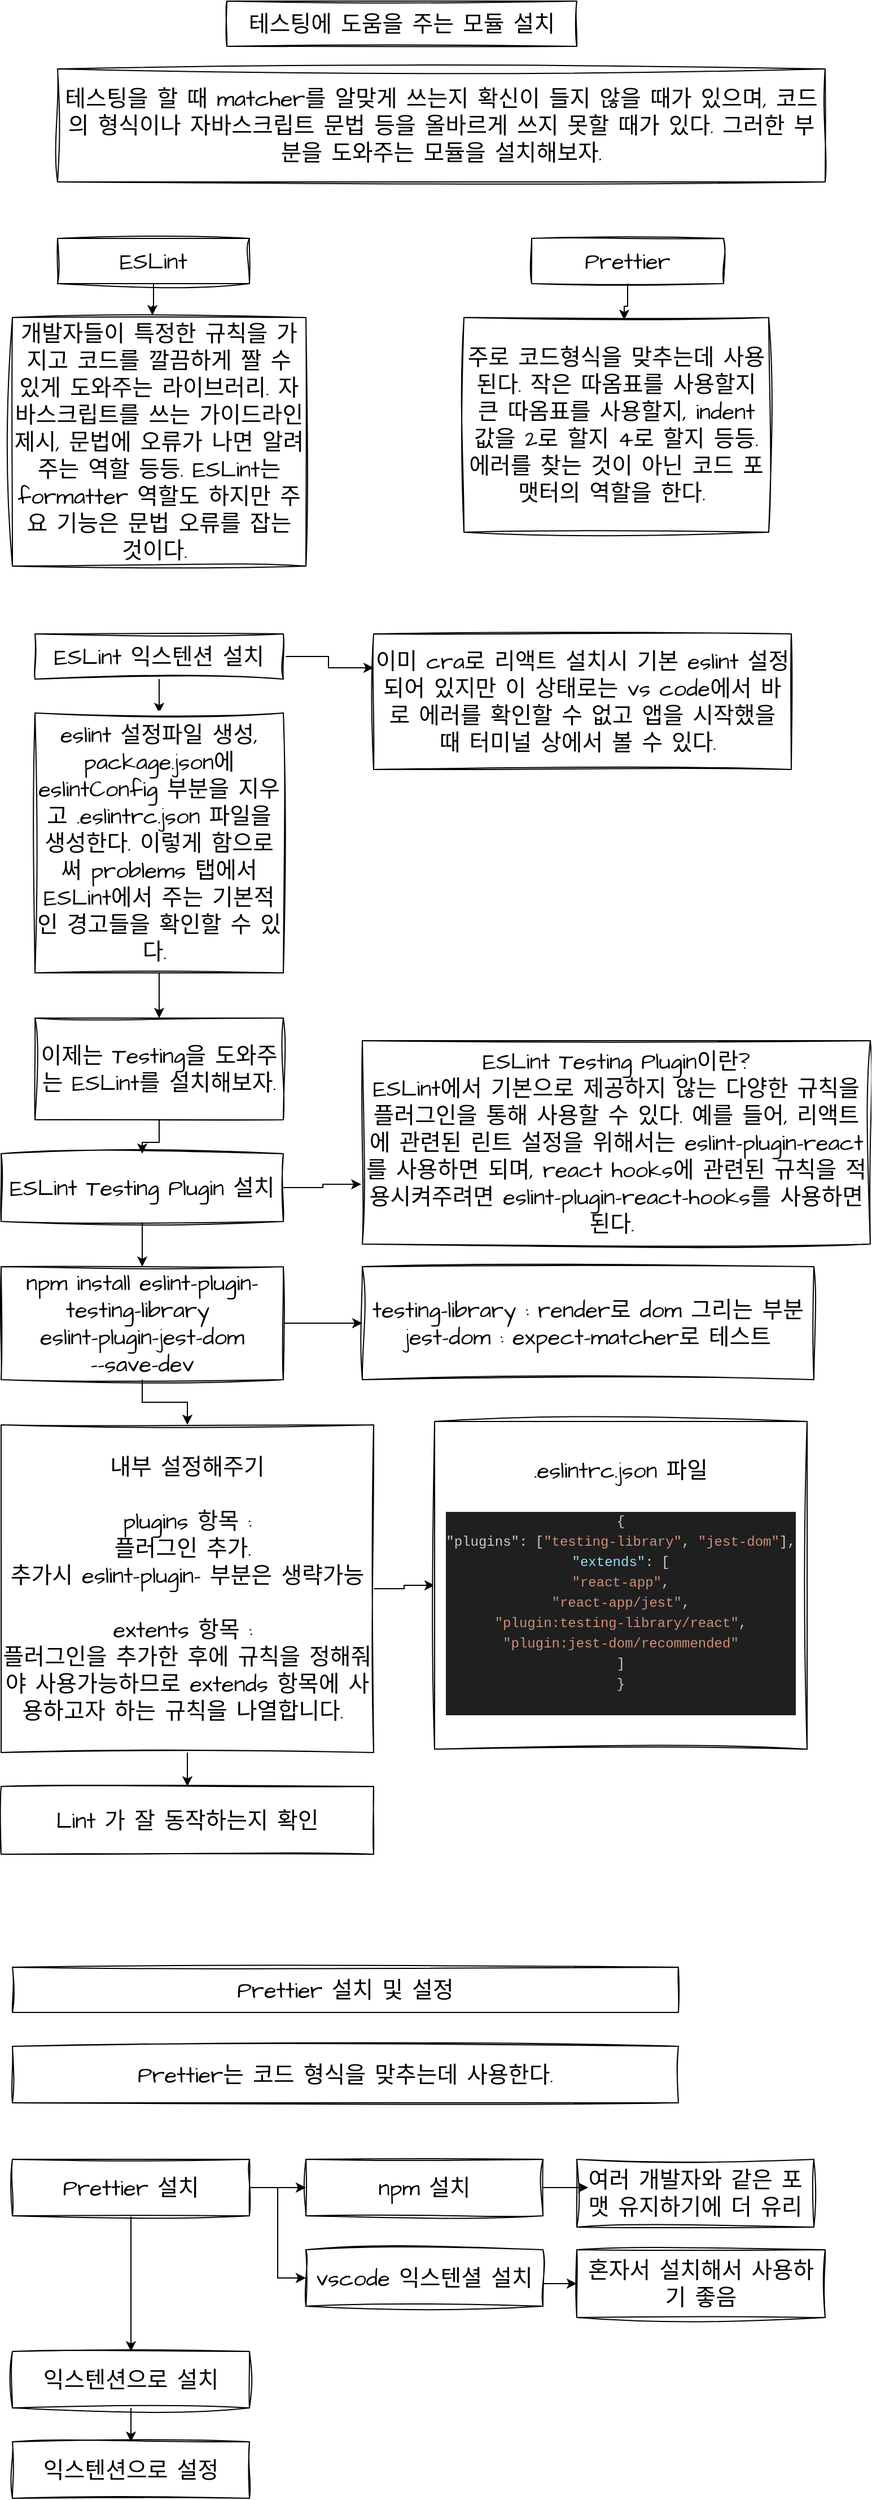 <mxfile version="22.0.8" type="google">
  <diagram name="페이지-1" id="FOmODyFJtkxs_gLhhyXh">
    <mxGraphModel grid="1" page="1" gridSize="10" guides="1" tooltips="1" connect="1" arrows="1" fold="1" pageScale="1" pageWidth="827" pageHeight="1169" math="0" shadow="0">
      <root>
        <mxCell id="0" />
        <mxCell id="1" parent="0" />
        <mxCell id="oq766--k9L1ZF-ME5DQQ-1" value="테스팅에 도움을 주는 모듈 설치" style="rounded=0;whiteSpace=wrap;html=1;sketch=1;hachureGap=4;jiggle=2;curveFitting=1;fontFamily=Architects Daughter;fontSource=https%3A%2F%2Ffonts.googleapis.com%2Fcss%3Ffamily%3DArchitects%2BDaughter;fontSize=20;" vertex="1" parent="1">
          <mxGeometry x="230" y="40" width="310" height="40" as="geometry" />
        </mxCell>
        <mxCell id="oq766--k9L1ZF-ME5DQQ-2" value="테스팅을 할 때 matcher를 알맞게 쓰는지 확신이 들지 않을 때가 있으며, 코드의 형식이나 자바스크립트 문법 등을 올바르게 쓰지 못할 때가 있다. 그러한 부분을 도와주는 모듈을 설치해보자." style="rounded=0;whiteSpace=wrap;html=1;sketch=1;hachureGap=4;jiggle=2;curveFitting=1;fontFamily=Architects Daughter;fontSource=https%3A%2F%2Ffonts.googleapis.com%2Fcss%3Ffamily%3DArchitects%2BDaughter;fontSize=20;" vertex="1" parent="1">
          <mxGeometry x="80" y="100" width="680" height="100" as="geometry" />
        </mxCell>
        <mxCell id="oq766--k9L1ZF-ME5DQQ-3" value="ESLint" style="rounded=0;whiteSpace=wrap;html=1;sketch=1;hachureGap=4;jiggle=2;curveFitting=1;fontFamily=Architects Daughter;fontSource=https%3A%2F%2Ffonts.googleapis.com%2Fcss%3Ffamily%3DArchitects%2BDaughter;fontSize=20;" vertex="1" parent="1">
          <mxGeometry x="80" y="250" width="170" height="40" as="geometry" />
        </mxCell>
        <mxCell id="oq766--k9L1ZF-ME5DQQ-4" value="Prettier" style="rounded=0;whiteSpace=wrap;html=1;sketch=1;hachureGap=4;jiggle=2;curveFitting=1;fontFamily=Architects Daughter;fontSource=https%3A%2F%2Ffonts.googleapis.com%2Fcss%3Ffamily%3DArchitects%2BDaughter;fontSize=20;" vertex="1" parent="1">
          <mxGeometry x="500" y="250" width="170" height="40" as="geometry" />
        </mxCell>
        <mxCell id="oq766--k9L1ZF-ME5DQQ-5" value="개발자들이 특정한 규칙을 가지고 코드를 깔끔하게 짤 수 있게 도와주는 라이브러리. 자바스크립트를 쓰는 가이드라인 제시, 문법에 오류가 나면 알려주는 역할 등등. ESLint는 formatter 역할도 하지만 주요 기능은 문법 오류를 잡는 것이다.&amp;nbsp;" style="rounded=0;whiteSpace=wrap;html=1;sketch=1;hachureGap=4;jiggle=2;curveFitting=1;fontFamily=Architects Daughter;fontSource=https%3A%2F%2Ffonts.googleapis.com%2Fcss%3Ffamily%3DArchitects%2BDaughter;fontSize=20;" vertex="1" parent="1">
          <mxGeometry x="40" y="320" width="260" height="220" as="geometry" />
        </mxCell>
        <mxCell id="oq766--k9L1ZF-ME5DQQ-6" value="주로 코드형식을 맞추는데 사용된다. 작은 따옴표를 사용할지 큰 따옴표를 사용할지, indent 값을 2로 할지 4로 할지 등등. 에러를 찾는 것이 아닌 코드 포맷터의 역할을 한다.&amp;nbsp;" style="rounded=0;whiteSpace=wrap;html=1;sketch=1;hachureGap=4;jiggle=2;curveFitting=1;fontFamily=Architects Daughter;fontSource=https%3A%2F%2Ffonts.googleapis.com%2Fcss%3Ffamily%3DArchitects%2BDaughter;fontSize=20;" vertex="1" parent="1">
          <mxGeometry x="440" y="320" width="270" height="190" as="geometry" />
        </mxCell>
        <mxCell id="oq766--k9L1ZF-ME5DQQ-36" style="edgeStyle=orthogonalEdgeStyle;rounded=0;orthogonalLoop=1;jettySize=auto;html=1;fontFamily=Architects Daughter;fontSource=https%3A%2F%2Ffonts.googleapis.com%2Fcss%3Ffamily%3DArchitects%2BDaughter;fontSize=20;fontColor=default;" edge="1" parent="1" source="oq766--k9L1ZF-ME5DQQ-7" target="oq766--k9L1ZF-ME5DQQ-9">
          <mxGeometry relative="1" as="geometry" />
        </mxCell>
        <mxCell id="oq766--k9L1ZF-ME5DQQ-37" style="edgeStyle=orthogonalEdgeStyle;rounded=0;orthogonalLoop=1;jettySize=auto;html=1;entryX=0;entryY=0.25;entryDx=0;entryDy=0;fontFamily=Architects Daughter;fontSource=https%3A%2F%2Ffonts.googleapis.com%2Fcss%3Ffamily%3DArchitects%2BDaughter;fontSize=20;fontColor=default;" edge="1" parent="1" source="oq766--k9L1ZF-ME5DQQ-7" target="oq766--k9L1ZF-ME5DQQ-8">
          <mxGeometry relative="1" as="geometry" />
        </mxCell>
        <mxCell id="oq766--k9L1ZF-ME5DQQ-7" value="ESLint 익스텐션 설치" style="rounded=0;whiteSpace=wrap;html=1;sketch=1;hachureGap=4;jiggle=2;curveFitting=1;fontFamily=Architects Daughter;fontSource=https%3A%2F%2Ffonts.googleapis.com%2Fcss%3Ffamily%3DArchitects%2BDaughter;fontSize=20;" vertex="1" parent="1">
          <mxGeometry x="60" y="600" width="220" height="40" as="geometry" />
        </mxCell>
        <mxCell id="oq766--k9L1ZF-ME5DQQ-8" value="이미 cra로 리액트 설치시 기본 eslint 설정되어 있지만 이 상태로는 vs code에서 바로 에러를 확인할 수 없고 앱을 시작했을 때 터미널 상에서 볼 수 있다.&amp;nbsp;" style="rounded=0;whiteSpace=wrap;html=1;sketch=1;hachureGap=4;jiggle=2;curveFitting=1;fontFamily=Architects Daughter;fontSource=https%3A%2F%2Ffonts.googleapis.com%2Fcss%3Ffamily%3DArchitects%2BDaughter;fontSize=20;" vertex="1" parent="1">
          <mxGeometry x="360" y="600" width="370" height="120" as="geometry" />
        </mxCell>
        <mxCell id="oq766--k9L1ZF-ME5DQQ-38" style="edgeStyle=orthogonalEdgeStyle;rounded=0;orthogonalLoop=1;jettySize=auto;html=1;entryX=0.5;entryY=0;entryDx=0;entryDy=0;fontFamily=Architects Daughter;fontSource=https%3A%2F%2Ffonts.googleapis.com%2Fcss%3Ffamily%3DArchitects%2BDaughter;fontSize=20;fontColor=default;" edge="1" parent="1" source="oq766--k9L1ZF-ME5DQQ-9" target="oq766--k9L1ZF-ME5DQQ-10">
          <mxGeometry relative="1" as="geometry" />
        </mxCell>
        <mxCell id="oq766--k9L1ZF-ME5DQQ-9" value="eslint 설정파일 생성, package.json에 eslintConfig 부분을 지우고 .eslintrc.json 파일을 생성한다. 이렇게 함으로써 problems 탭에서 ESLint에서 주는 기본적인 경고들을 확인할 수 있다.&amp;nbsp;" style="rounded=0;whiteSpace=wrap;html=1;sketch=1;hachureGap=4;jiggle=2;curveFitting=1;fontFamily=Architects Daughter;fontSource=https%3A%2F%2Ffonts.googleapis.com%2Fcss%3Ffamily%3DArchitects%2BDaughter;fontSize=20;" vertex="1" parent="1">
          <mxGeometry x="60" y="670" width="220" height="230" as="geometry" />
        </mxCell>
        <mxCell id="oq766--k9L1ZF-ME5DQQ-39" value="" style="edgeStyle=orthogonalEdgeStyle;rounded=0;orthogonalLoop=1;jettySize=auto;html=1;fontFamily=Architects Daughter;fontSource=https%3A%2F%2Ffonts.googleapis.com%2Fcss%3Ffamily%3DArchitects%2BDaughter;fontSize=20;fontColor=default;" edge="1" parent="1" source="oq766--k9L1ZF-ME5DQQ-10" target="oq766--k9L1ZF-ME5DQQ-11">
          <mxGeometry relative="1" as="geometry" />
        </mxCell>
        <mxCell id="oq766--k9L1ZF-ME5DQQ-10" value="이제는 Testing을 도와주는 ESLint를 설치해보자." style="rounded=0;whiteSpace=wrap;html=1;sketch=1;hachureGap=4;jiggle=2;curveFitting=1;fontFamily=Architects Daughter;fontSource=https%3A%2F%2Ffonts.googleapis.com%2Fcss%3Ffamily%3DArchitects%2BDaughter;fontSize=20;" vertex="1" parent="1">
          <mxGeometry x="60" y="940" width="220" height="90" as="geometry" />
        </mxCell>
        <mxCell id="oq766--k9L1ZF-ME5DQQ-41" style="edgeStyle=orthogonalEdgeStyle;rounded=0;orthogonalLoop=1;jettySize=auto;html=1;entryX=0.5;entryY=0;entryDx=0;entryDy=0;fontFamily=Architects Daughter;fontSource=https%3A%2F%2Ffonts.googleapis.com%2Fcss%3Ffamily%3DArchitects%2BDaughter;fontSize=20;fontColor=default;" edge="1" parent="1" source="oq766--k9L1ZF-ME5DQQ-11" target="oq766--k9L1ZF-ME5DQQ-13">
          <mxGeometry relative="1" as="geometry" />
        </mxCell>
        <mxCell id="oq766--k9L1ZF-ME5DQQ-11" value="ESLint Testing Plugin 설치" style="rounded=0;whiteSpace=wrap;html=1;sketch=1;hachureGap=4;jiggle=2;curveFitting=1;fontFamily=Architects Daughter;fontSource=https%3A%2F%2Ffonts.googleapis.com%2Fcss%3Ffamily%3DArchitects%2BDaughter;fontSize=20;" vertex="1" parent="1">
          <mxGeometry x="30" y="1060" width="250" height="60" as="geometry" />
        </mxCell>
        <mxCell id="oq766--k9L1ZF-ME5DQQ-12" value="ESLint Testing Plugin이란?&lt;br&gt;ESLint에서 기본으로 제공하지 않는 다양한 규칙을 플러그인을 통해 사용할 수 있다. 예를 들어, 리액트에 관련된 린트 설정을 위해서는 eslint-plugin-react를 사용하면 되며, react hooks에 관련된 규칙을 적용시켜주려면 eslint-plugin-react-hooks를 사용하면 된다.&amp;nbsp;" style="rounded=0;whiteSpace=wrap;html=1;sketch=1;hachureGap=4;jiggle=2;curveFitting=1;fontFamily=Architects Daughter;fontSource=https%3A%2F%2Ffonts.googleapis.com%2Fcss%3Ffamily%3DArchitects%2BDaughter;fontSize=20;" vertex="1" parent="1">
          <mxGeometry x="350" y="960" width="450" height="180" as="geometry" />
        </mxCell>
        <mxCell id="oq766--k9L1ZF-ME5DQQ-42" value="" style="edgeStyle=orthogonalEdgeStyle;rounded=0;orthogonalLoop=1;jettySize=auto;html=1;fontFamily=Architects Daughter;fontSource=https%3A%2F%2Ffonts.googleapis.com%2Fcss%3Ffamily%3DArchitects%2BDaughter;fontSize=20;fontColor=default;" edge="1" parent="1" source="oq766--k9L1ZF-ME5DQQ-13" target="oq766--k9L1ZF-ME5DQQ-14">
          <mxGeometry relative="1" as="geometry" />
        </mxCell>
        <mxCell id="oq766--k9L1ZF-ME5DQQ-43" value="" style="edgeStyle=orthogonalEdgeStyle;rounded=0;orthogonalLoop=1;jettySize=auto;html=1;fontFamily=Architects Daughter;fontSource=https%3A%2F%2Ffonts.googleapis.com%2Fcss%3Ffamily%3DArchitects%2BDaughter;fontSize=20;fontColor=default;" edge="1" parent="1" source="oq766--k9L1ZF-ME5DQQ-13" target="oq766--k9L1ZF-ME5DQQ-15">
          <mxGeometry relative="1" as="geometry" />
        </mxCell>
        <mxCell id="oq766--k9L1ZF-ME5DQQ-13" value="npm install eslint-plugin-testing-library&amp;nbsp;&lt;br&gt;eslint-plugin-jest-dom&lt;br&gt;--save-dev" style="rounded=0;whiteSpace=wrap;html=1;sketch=1;hachureGap=4;jiggle=2;curveFitting=1;fontFamily=Architects Daughter;fontSource=https%3A%2F%2Ffonts.googleapis.com%2Fcss%3Ffamily%3DArchitects%2BDaughter;fontSize=20;" vertex="1" parent="1">
          <mxGeometry x="30" y="1160" width="250" height="100" as="geometry" />
        </mxCell>
        <mxCell id="oq766--k9L1ZF-ME5DQQ-14" value="testing-library : render로 dom 그리는 부분&lt;br&gt;jest-dom : expect-matcher로 테스트" style="rounded=0;whiteSpace=wrap;html=1;sketch=1;hachureGap=4;jiggle=2;curveFitting=1;fontFamily=Architects Daughter;fontSource=https%3A%2F%2Ffonts.googleapis.com%2Fcss%3Ffamily%3DArchitects%2BDaughter;fontSize=20;" vertex="1" parent="1">
          <mxGeometry x="350" y="1160" width="400" height="100" as="geometry" />
        </mxCell>
        <mxCell id="oq766--k9L1ZF-ME5DQQ-44" value="" style="edgeStyle=orthogonalEdgeStyle;rounded=0;orthogonalLoop=1;jettySize=auto;html=1;fontFamily=Architects Daughter;fontSource=https%3A%2F%2Ffonts.googleapis.com%2Fcss%3Ffamily%3DArchitects%2BDaughter;fontSize=20;fontColor=default;" edge="1" parent="1" source="oq766--k9L1ZF-ME5DQQ-15" target="oq766--k9L1ZF-ME5DQQ-16">
          <mxGeometry relative="1" as="geometry" />
        </mxCell>
        <mxCell id="oq766--k9L1ZF-ME5DQQ-45" value="" style="edgeStyle=orthogonalEdgeStyle;rounded=0;orthogonalLoop=1;jettySize=auto;html=1;fontFamily=Architects Daughter;fontSource=https%3A%2F%2Ffonts.googleapis.com%2Fcss%3Ffamily%3DArchitects%2BDaughter;fontSize=20;fontColor=default;" edge="1" parent="1" source="oq766--k9L1ZF-ME5DQQ-15" target="oq766--k9L1ZF-ME5DQQ-17">
          <mxGeometry relative="1" as="geometry" />
        </mxCell>
        <mxCell id="oq766--k9L1ZF-ME5DQQ-15" value="내부 설정해주기&lt;br&gt;&lt;br&gt;plugins 항목 : &lt;br&gt;플러그인 추가.&amp;nbsp;&lt;br&gt;추가시 eslint-plugin- 부분은 생략가능&lt;br&gt;&lt;br&gt;extents 항목 :&amp;nbsp;&lt;br&gt;플러그인을 추가한 후에 규칙을 정해줘야 사용가능하므로 extends 항목에 사용하고자 하는 규칙을 나열합니다.&amp;nbsp;" style="rounded=0;whiteSpace=wrap;html=1;sketch=1;hachureGap=4;jiggle=2;curveFitting=1;fontFamily=Architects Daughter;fontSource=https%3A%2F%2Ffonts.googleapis.com%2Fcss%3Ffamily%3DArchitects%2BDaughter;fontSize=20;" vertex="1" parent="1">
          <mxGeometry x="30" y="1300" width="330" height="290" as="geometry" />
        </mxCell>
        <mxCell id="oq766--k9L1ZF-ME5DQQ-16" value=".eslintrc.json 파일&lt;br&gt;&lt;br&gt;&lt;div style=&quot;color: rgb(204, 204, 204); background-color: rgb(31, 31, 31); font-family: Menlo, Monaco, &amp;quot;Courier New&amp;quot;, monospace; font-size: 12px; line-height: 18px;&quot;&gt;&lt;div&gt;{&lt;/div&gt;&lt;div&gt;  &quot;plugins&quot;: [&lt;span style=&quot;color: #ce9178;&quot;&gt;&quot;testing-library&quot;&lt;/span&gt;, &lt;span style=&quot;color: #ce9178;&quot;&gt;&quot;jest-dom&quot;&lt;/span&gt;],&lt;/div&gt;&lt;div&gt;  &lt;span style=&quot;color: #9cdcfe;&quot;&gt;&quot;extends&quot;&lt;/span&gt;: [&lt;/div&gt;&lt;div&gt;    &lt;span style=&quot;color: #ce9178;&quot;&gt;&quot;react-app&quot;&lt;/span&gt;,&lt;/div&gt;&lt;div&gt;    &lt;span style=&quot;color: #ce9178;&quot;&gt;&quot;react-app/jest&quot;&lt;/span&gt;,&lt;/div&gt;&lt;div&gt;    &lt;span style=&quot;color: #ce9178;&quot;&gt;&quot;plugin:testing-library/react&quot;&lt;/span&gt;,&lt;/div&gt;&lt;div&gt;    &lt;span style=&quot;color: #ce9178;&quot;&gt;&quot;plugin:jest-dom/recommended&quot;&lt;/span&gt;&lt;/div&gt;&lt;div&gt;  ]&lt;/div&gt;&lt;div&gt;}&lt;/div&gt;&lt;br&gt;&lt;/div&gt;" style="rounded=0;whiteSpace=wrap;html=1;sketch=1;hachureGap=4;jiggle=2;curveFitting=1;fontFamily=Architects Daughter;fontSource=https%3A%2F%2Ffonts.googleapis.com%2Fcss%3Ffamily%3DArchitects%2BDaughter;fontSize=20;" vertex="1" parent="1">
          <mxGeometry x="414" y="1297" width="330" height="290" as="geometry" />
        </mxCell>
        <mxCell id="oq766--k9L1ZF-ME5DQQ-17" value="Lint 가 잘 동작하는지 확인" style="rounded=0;whiteSpace=wrap;html=1;sketch=1;hachureGap=4;jiggle=2;curveFitting=1;fontFamily=Architects Daughter;fontSource=https%3A%2F%2Ffonts.googleapis.com%2Fcss%3Ffamily%3DArchitects%2BDaughter;fontSize=20;" vertex="1" parent="1">
          <mxGeometry x="30" y="1620" width="330" height="60" as="geometry" />
        </mxCell>
        <mxCell id="oq766--k9L1ZF-ME5DQQ-19" value="Prettier 설치 및 설정" style="rounded=0;whiteSpace=wrap;html=1;sketch=1;hachureGap=4;jiggle=2;curveFitting=1;strokeColor=default;align=center;verticalAlign=middle;fontFamily=Architects Daughter;fontSource=https%3A%2F%2Ffonts.googleapis.com%2Fcss%3Ffamily%3DArchitects%2BDaughter;fontSize=20;fontColor=default;fillColor=default;" vertex="1" parent="1">
          <mxGeometry x="40" y="1780" width="590" height="40" as="geometry" />
        </mxCell>
        <mxCell id="oq766--k9L1ZF-ME5DQQ-20" value="Prettier는 코드 형식을 맞추는데 사용한다." style="rounded=0;whiteSpace=wrap;html=1;sketch=1;hachureGap=4;jiggle=2;curveFitting=1;strokeColor=default;align=center;verticalAlign=middle;fontFamily=Architects Daughter;fontSource=https%3A%2F%2Ffonts.googleapis.com%2Fcss%3Ffamily%3DArchitects%2BDaughter;fontSize=20;fontColor=default;fillColor=default;" vertex="1" parent="1">
          <mxGeometry x="40" y="1850" width="590" height="50" as="geometry" />
        </mxCell>
        <mxCell id="oq766--k9L1ZF-ME5DQQ-27" style="edgeStyle=orthogonalEdgeStyle;rounded=0;orthogonalLoop=1;jettySize=auto;html=1;entryX=0.5;entryY=0;entryDx=0;entryDy=0;fontFamily=Architects Daughter;fontSource=https%3A%2F%2Ffonts.googleapis.com%2Fcss%3Ffamily%3DArchitects%2BDaughter;fontSize=20;fontColor=default;" edge="1" parent="1" source="oq766--k9L1ZF-ME5DQQ-21" target="oq766--k9L1ZF-ME5DQQ-26">
          <mxGeometry relative="1" as="geometry" />
        </mxCell>
        <mxCell id="oq766--k9L1ZF-ME5DQQ-28" style="edgeStyle=orthogonalEdgeStyle;rounded=0;orthogonalLoop=1;jettySize=auto;html=1;entryX=0;entryY=0.5;entryDx=0;entryDy=0;fontFamily=Architects Daughter;fontSource=https%3A%2F%2Ffonts.googleapis.com%2Fcss%3Ffamily%3DArchitects%2BDaughter;fontSize=20;fontColor=default;" edge="1" parent="1" source="oq766--k9L1ZF-ME5DQQ-21" target="oq766--k9L1ZF-ME5DQQ-22">
          <mxGeometry relative="1" as="geometry" />
        </mxCell>
        <mxCell id="oq766--k9L1ZF-ME5DQQ-30" style="edgeStyle=orthogonalEdgeStyle;rounded=0;orthogonalLoop=1;jettySize=auto;html=1;entryX=0;entryY=0.5;entryDx=0;entryDy=0;fontFamily=Architects Daughter;fontSource=https%3A%2F%2Ffonts.googleapis.com%2Fcss%3Ffamily%3DArchitects%2BDaughter;fontSize=20;fontColor=default;" edge="1" parent="1" source="oq766--k9L1ZF-ME5DQQ-21" target="oq766--k9L1ZF-ME5DQQ-23">
          <mxGeometry relative="1" as="geometry" />
        </mxCell>
        <mxCell id="oq766--k9L1ZF-ME5DQQ-21" value="Prettier 설치" style="rounded=0;whiteSpace=wrap;html=1;sketch=1;hachureGap=4;jiggle=2;curveFitting=1;strokeColor=default;align=center;verticalAlign=middle;fontFamily=Architects Daughter;fontSource=https%3A%2F%2Ffonts.googleapis.com%2Fcss%3Ffamily%3DArchitects%2BDaughter;fontSize=20;fontColor=default;fillColor=default;" vertex="1" parent="1">
          <mxGeometry x="40" y="1950" width="210" height="50" as="geometry" />
        </mxCell>
        <mxCell id="oq766--k9L1ZF-ME5DQQ-22" value="npm 설치" style="rounded=0;whiteSpace=wrap;html=1;sketch=1;hachureGap=4;jiggle=2;curveFitting=1;strokeColor=default;align=center;verticalAlign=middle;fontFamily=Architects Daughter;fontSource=https%3A%2F%2Ffonts.googleapis.com%2Fcss%3Ffamily%3DArchitects%2BDaughter;fontSize=20;fontColor=default;fillColor=default;" vertex="1" parent="1">
          <mxGeometry x="300" y="1950" width="210" height="50" as="geometry" />
        </mxCell>
        <mxCell id="oq766--k9L1ZF-ME5DQQ-31" style="edgeStyle=orthogonalEdgeStyle;rounded=0;orthogonalLoop=1;jettySize=auto;html=1;entryX=0;entryY=0.5;entryDx=0;entryDy=0;fontFamily=Architects Daughter;fontSource=https%3A%2F%2Ffonts.googleapis.com%2Fcss%3Ffamily%3DArchitects%2BDaughter;fontSize=20;fontColor=default;" edge="1" parent="1" source="oq766--k9L1ZF-ME5DQQ-23" target="oq766--k9L1ZF-ME5DQQ-25">
          <mxGeometry relative="1" as="geometry">
            <Array as="points">
              <mxPoint x="520" y="2060" />
              <mxPoint x="520" y="2060" />
            </Array>
          </mxGeometry>
        </mxCell>
        <mxCell id="oq766--k9L1ZF-ME5DQQ-23" value="vscode 익스텐셜 설치" style="rounded=0;whiteSpace=wrap;html=1;sketch=1;hachureGap=4;jiggle=2;curveFitting=1;strokeColor=default;align=center;verticalAlign=middle;fontFamily=Architects Daughter;fontSource=https%3A%2F%2Ffonts.googleapis.com%2Fcss%3Ffamily%3DArchitects%2BDaughter;fontSize=20;fontColor=default;fillColor=default;" vertex="1" parent="1">
          <mxGeometry x="300" y="2030" width="210" height="50" as="geometry" />
        </mxCell>
        <mxCell id="oq766--k9L1ZF-ME5DQQ-24" value="여러 개발자와 같은 포맷 유지하기에 더 유리" style="rounded=0;whiteSpace=wrap;html=1;sketch=1;hachureGap=4;jiggle=2;curveFitting=1;strokeColor=default;align=center;verticalAlign=middle;fontFamily=Architects Daughter;fontSource=https%3A%2F%2Ffonts.googleapis.com%2Fcss%3Ffamily%3DArchitects%2BDaughter;fontSize=20;fontColor=default;fillColor=default;" vertex="1" parent="1">
          <mxGeometry x="540" y="1950" width="210" height="60" as="geometry" />
        </mxCell>
        <mxCell id="oq766--k9L1ZF-ME5DQQ-25" value="혼자서 설치해서 사용하기 좋음" style="rounded=0;whiteSpace=wrap;html=1;sketch=1;hachureGap=4;jiggle=2;curveFitting=1;strokeColor=default;align=center;verticalAlign=middle;fontFamily=Architects Daughter;fontSource=https%3A%2F%2Ffonts.googleapis.com%2Fcss%3Ffamily%3DArchitects%2BDaughter;fontSize=20;fontColor=default;fillColor=default;" vertex="1" parent="1">
          <mxGeometry x="540" y="2030" width="220" height="60" as="geometry" />
        </mxCell>
        <mxCell id="oq766--k9L1ZF-ME5DQQ-33" style="edgeStyle=orthogonalEdgeStyle;rounded=0;orthogonalLoop=1;jettySize=auto;html=1;entryX=0.5;entryY=0;entryDx=0;entryDy=0;fontFamily=Architects Daughter;fontSource=https%3A%2F%2Ffonts.googleapis.com%2Fcss%3Ffamily%3DArchitects%2BDaughter;fontSize=20;fontColor=default;" edge="1" parent="1" source="oq766--k9L1ZF-ME5DQQ-26" target="oq766--k9L1ZF-ME5DQQ-32">
          <mxGeometry relative="1" as="geometry" />
        </mxCell>
        <mxCell id="oq766--k9L1ZF-ME5DQQ-26" value="익스텐션으로 설치" style="rounded=0;whiteSpace=wrap;html=1;sketch=1;hachureGap=4;jiggle=2;curveFitting=1;strokeColor=default;align=center;verticalAlign=middle;fontFamily=Architects Daughter;fontSource=https%3A%2F%2Ffonts.googleapis.com%2Fcss%3Ffamily%3DArchitects%2BDaughter;fontSize=20;fontColor=default;fillColor=default;" vertex="1" parent="1">
          <mxGeometry x="40" y="2120" width="210" height="50" as="geometry" />
        </mxCell>
        <mxCell id="oq766--k9L1ZF-ME5DQQ-29" style="edgeStyle=orthogonalEdgeStyle;rounded=0;orthogonalLoop=1;jettySize=auto;html=1;entryX=0.048;entryY=0.417;entryDx=0;entryDy=0;entryPerimeter=0;fontFamily=Architects Daughter;fontSource=https%3A%2F%2Ffonts.googleapis.com%2Fcss%3Ffamily%3DArchitects%2BDaughter;fontSize=20;fontColor=default;" edge="1" parent="1" source="oq766--k9L1ZF-ME5DQQ-22" target="oq766--k9L1ZF-ME5DQQ-24">
          <mxGeometry relative="1" as="geometry" />
        </mxCell>
        <mxCell id="oq766--k9L1ZF-ME5DQQ-32" value="익스텐션으로 설정" style="rounded=0;whiteSpace=wrap;html=1;sketch=1;hachureGap=4;jiggle=2;curveFitting=1;strokeColor=default;align=center;verticalAlign=middle;fontFamily=Architects Daughter;fontSource=https%3A%2F%2Ffonts.googleapis.com%2Fcss%3Ffamily%3DArchitects%2BDaughter;fontSize=20;fontColor=default;fillColor=default;" vertex="1" parent="1">
          <mxGeometry x="40" y="2200" width="210" height="50" as="geometry" />
        </mxCell>
        <mxCell id="oq766--k9L1ZF-ME5DQQ-34" style="edgeStyle=orthogonalEdgeStyle;rounded=0;orthogonalLoop=1;jettySize=auto;html=1;entryX=0.477;entryY=-0.009;entryDx=0;entryDy=0;entryPerimeter=0;fontFamily=Architects Daughter;fontSource=https%3A%2F%2Ffonts.googleapis.com%2Fcss%3Ffamily%3DArchitects%2BDaughter;fontSize=20;fontColor=default;" edge="1" parent="1" source="oq766--k9L1ZF-ME5DQQ-3" target="oq766--k9L1ZF-ME5DQQ-5">
          <mxGeometry relative="1" as="geometry" />
        </mxCell>
        <mxCell id="oq766--k9L1ZF-ME5DQQ-35" style="edgeStyle=orthogonalEdgeStyle;rounded=0;orthogonalLoop=1;jettySize=auto;html=1;entryX=0.526;entryY=0.011;entryDx=0;entryDy=0;entryPerimeter=0;fontFamily=Architects Daughter;fontSource=https%3A%2F%2Ffonts.googleapis.com%2Fcss%3Ffamily%3DArchitects%2BDaughter;fontSize=20;fontColor=default;" edge="1" parent="1" source="oq766--k9L1ZF-ME5DQQ-4" target="oq766--k9L1ZF-ME5DQQ-6">
          <mxGeometry relative="1" as="geometry" />
        </mxCell>
        <mxCell id="oq766--k9L1ZF-ME5DQQ-40" style="edgeStyle=orthogonalEdgeStyle;rounded=0;orthogonalLoop=1;jettySize=auto;html=1;entryX=-0.002;entryY=0.706;entryDx=0;entryDy=0;entryPerimeter=0;fontFamily=Architects Daughter;fontSource=https%3A%2F%2Ffonts.googleapis.com%2Fcss%3Ffamily%3DArchitects%2BDaughter;fontSize=20;fontColor=default;" edge="1" parent="1" source="oq766--k9L1ZF-ME5DQQ-11" target="oq766--k9L1ZF-ME5DQQ-12">
          <mxGeometry relative="1" as="geometry" />
        </mxCell>
      </root>
    </mxGraphModel>
  </diagram>
</mxfile>

